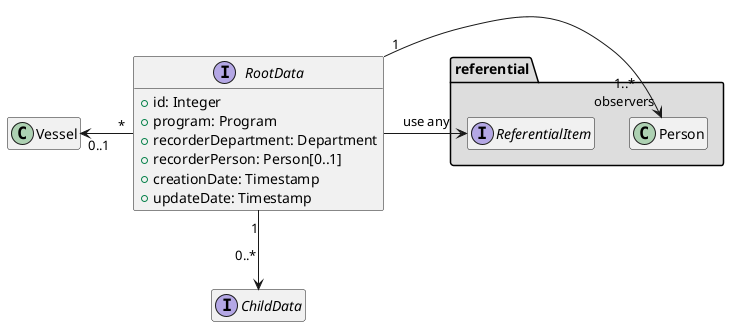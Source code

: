 @startuml
hide empty members

interface RootData {
    +id: Integer
    +program: Program
    +recorderDepartment: Department
    +recorderPerson: Person[0..1]
    +creationDate: Timestamp
    +updateDate: Timestamp
}

interface ChildData {
}

RootData "*" -left-> "0..1\n" Vessel: "     "
RootData "1" --> "0..*\n" ChildData: "     "

package "referential" #DDDDDD {
    interface ReferentialItem {
    }

    RootData "1" -right-> "1..*\nobservers" Person: "                         "
    RootData -right-> ReferentialItem: "use any"
}
@enduml
